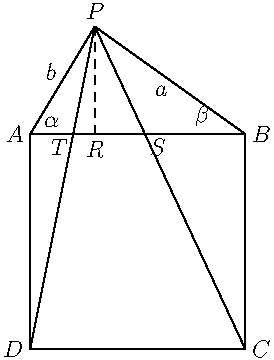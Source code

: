 import math;
import geometry;
import graph;

size(180,180);

pair p=(0.3,1.5);
pair a=(0,1);
pair b=(1,1);
pair c=(1,0);
pair d=(0,0);

draw(a--b--c--d--cycle,black);
draw("$b$",p--a);
draw("$a$",p--b);
draw(p--c);
draw(p--d);

label("$P$",p,N);
label("$A$",a,W);
label("$B$",b,E);
label("$C$",c,E);
label("$D$",d,W);


pair t=intersectionpoint(p--d,a--b);
label("$T$",t,SW);

pair s=intersectionpoint(p--c,a--b);
label("$S$",s,SE);

pair r=(0.3,1);
label("$R$",r,S);
draw(p--r,dashed);

label("$\alpha$",(0.1,1),N);
label("$\beta$",(0.8,1),N);

